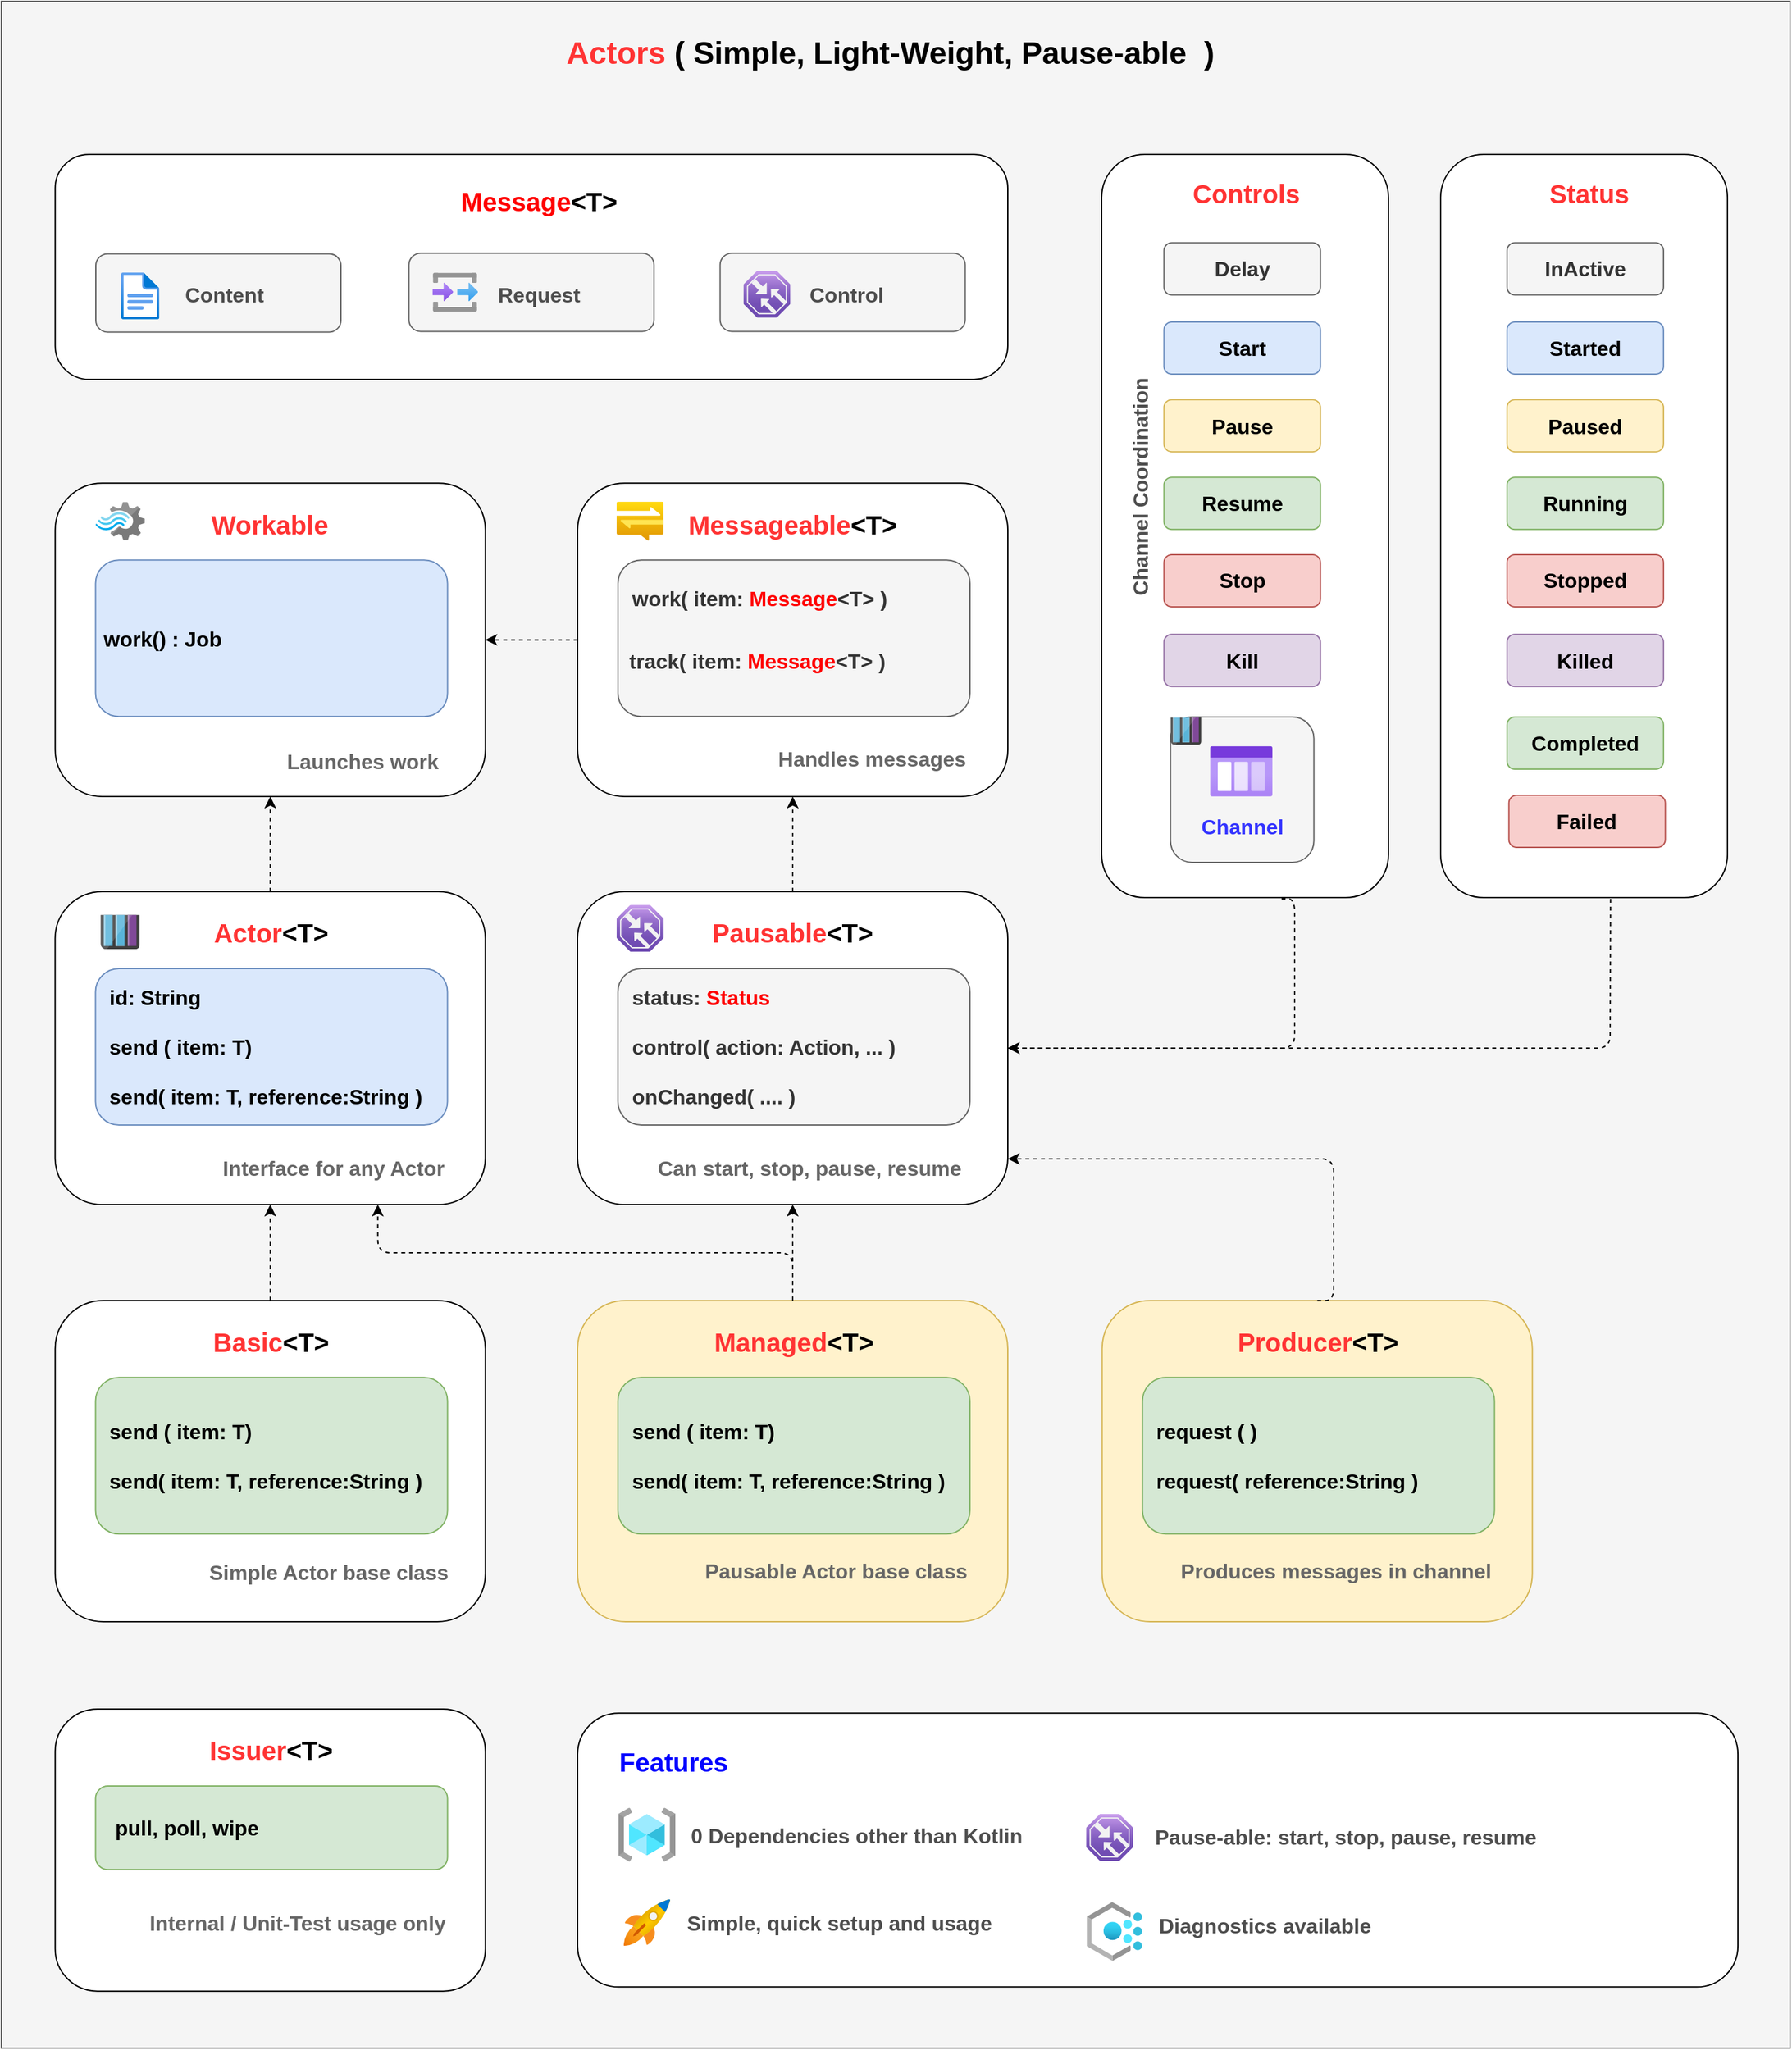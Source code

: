 <mxfile version="14.0.1" type="device"><diagram id="WI9T0HZ2pTsCkuznbFz-" name="Page-1"><mxGraphModel dx="2372" dy="1528" grid="1" gridSize="10" guides="1" tooltips="1" connect="1" arrows="1" fold="1" page="1" pageScale="1" pageWidth="583" pageHeight="413" math="0" shadow="0"><root><mxCell id="0"/><mxCell id="1" parent="0"/><mxCell id="dkpI0AUmnZosLw2rEWEU-10" value="" style="rounded=0;whiteSpace=wrap;html=1;fillColor=#f5f5f5;strokeColor=#666666;fontColor=#333333;" parent="1" vertex="1"><mxGeometry x="18" y="20" width="1372" height="1570" as="geometry"/></mxCell><mxCell id="uuMANsUaI2Tj1Zlfy81S-11" value="" style="rounded=1;whiteSpace=wrap;html=1;glass=0;strokeWidth=1;fontSize=14;align=left;" vertex="1" parent="1"><mxGeometry x="862" y="137.54" width="220" height="570" as="geometry"/></mxCell><mxCell id="HlOIRCmBT_TTQaV18blw-192" value="" style="rounded=1;whiteSpace=wrap;html=1;glass=0;strokeWidth=1;fontSize=14;align=left;" parent="1" vertex="1"><mxGeometry x="59.32" y="137.54" width="730.68" height="172.46" as="geometry"/></mxCell><mxCell id="HlOIRCmBT_TTQaV18blw-216" value="" style="rounded=1;whiteSpace=wrap;html=1;glass=0;strokeColor=#666666;strokeWidth=1;fillColor=#f5f5f5;fontSize=14;fontColor=#333333;align=right;" parent="1" vertex="1"><mxGeometry x="90.5" y="213.7" width="188" height="60" as="geometry"/></mxCell><mxCell id="LH2sXzoeOZG54SC4Cbi2-18" value="" style="rounded=1;whiteSpace=wrap;html=1;glass=0;align=left;" parent="1" vertex="1"><mxGeometry x="59.28" y="703" width="330" height="240" as="geometry"/></mxCell><mxCell id="LH2sXzoeOZG54SC4Cbi2-17" value="&lt;font size=&quot;1&quot;&gt;&lt;b style=&quot;font-size: 20px&quot;&gt;&lt;font color=&quot;#ff3333&quot;&gt;Actor&lt;/font&gt;&amp;lt;T&amp;gt;&lt;/b&gt;&lt;/font&gt;" style="text;html=1;strokeColor=none;fillColor=none;align=center;verticalAlign=middle;whiteSpace=wrap;rounded=0;" parent="1" vertex="1"><mxGeometry x="190.24" y="718.9" width="70" height="30" as="geometry"/></mxCell><mxCell id="dkpI0AUmnZosLw2rEWEU-12" value="&lt;font style=&quot;font-size: 24px&quot;&gt;&lt;b&gt;&lt;font color=&quot;#ff3333&quot; style=&quot;font-size: 24px&quot;&gt;Actors&lt;/font&gt;&lt;font color=&quot;#3333ff&quot; style=&quot;font-size: 24px&quot;&gt;&amp;nbsp;&lt;/font&gt;( Simple, Light-Weight, Pause-able&amp;nbsp; )&lt;/b&gt;&lt;/font&gt;" style="text;html=1;strokeColor=none;fillColor=none;align=center;verticalAlign=middle;whiteSpace=wrap;rounded=0;" parent="1" vertex="1"><mxGeometry x="50" y="50" width="1300" height="20" as="geometry"/></mxCell><mxCell id="HlOIRCmBT_TTQaV18blw-201" value="&lt;font style=&quot;font-size: 16px&quot;&gt;&lt;b&gt;Content&lt;/b&gt;&lt;/font&gt;" style="text;html=1;strokeColor=none;fillColor=none;align=left;verticalAlign=middle;whiteSpace=wrap;rounded=0;fontColor=#4D4D4D;" parent="1" vertex="1"><mxGeometry x="157.45" y="235.2" width="106.6" height="20" as="geometry"/></mxCell><mxCell id="HlOIRCmBT_TTQaV18blw-208" value="&lt;font&gt;&lt;b&gt;&lt;span style=&quot;font-size: 20px&quot;&gt;&lt;font color=&quot;#ff0000&quot;&gt;Message&lt;/font&gt;&lt;font color=&quot;#000000&quot;&gt;&amp;lt;T&amp;gt;&lt;/font&gt;&lt;/span&gt;&lt;br&gt;&lt;/b&gt;&lt;/font&gt;" style="text;html=1;strokeColor=none;fillColor=none;align=center;verticalAlign=middle;whiteSpace=wrap;rounded=0;fontColor=#0000FF;" parent="1" vertex="1"><mxGeometry x="99.5" y="157.54" width="660.5" height="30" as="geometry"/></mxCell><mxCell id="HlOIRCmBT_TTQaV18blw-219" value="" style="rounded=1;whiteSpace=wrap;html=1;glass=0;strokeColor=#666666;strokeWidth=1;fillColor=#f5f5f5;fontSize=14;fontColor=#333333;align=right;" parent="1" vertex="1"><mxGeometry x="330.66" y="213.2" width="188" height="60" as="geometry"/></mxCell><mxCell id="HlOIRCmBT_TTQaV18blw-221" value="&lt;font style=&quot;font-size: 16px&quot;&gt;&lt;b&gt;Request&lt;/b&gt;&lt;/font&gt;" style="text;html=1;strokeColor=none;fillColor=none;align=left;verticalAlign=middle;whiteSpace=wrap;rounded=0;fontColor=#4D4D4D;" parent="1" vertex="1"><mxGeometry x="397.36" y="234.7" width="110.81" height="20" as="geometry"/></mxCell><mxCell id="HlOIRCmBT_TTQaV18blw-226" value="" style="aspect=fixed;html=1;points=[];align=center;image;fontSize=12;image=img/lib/azure2/general/Input_Output.svg;rounded=0;glass=0;strokeColor=#D79B00;strokeWidth=1;fillColor=#66B2FF;gradientColor=none;" parent="1" vertex="1"><mxGeometry x="348.7" y="228.2" width="34.91" height="30" as="geometry"/></mxCell><mxCell id="HlOIRCmBT_TTQaV18blw-234" value="" style="rounded=1;whiteSpace=wrap;html=1;glass=0;strokeColor=#666666;strokeWidth=1;fillColor=#f5f5f5;fontSize=14;fontColor=#333333;align=right;" parent="1" vertex="1"><mxGeometry x="569.32" y="213.2" width="188" height="60" as="geometry"/></mxCell><mxCell id="HlOIRCmBT_TTQaV18blw-236" value="&lt;font style=&quot;font-size: 16px&quot;&gt;&lt;b&gt;Control&lt;/b&gt;&lt;/font&gt;" style="text;html=1;strokeColor=none;fillColor=none;align=left;verticalAlign=middle;whiteSpace=wrap;rounded=0;fontColor=#4D4D4D;" parent="1" vertex="1"><mxGeometry x="636.02" y="234.7" width="93.05" height="20" as="geometry"/></mxCell><mxCell id="HlOIRCmBT_TTQaV18blw-237" value="" style="aspect=fixed;html=1;points=[];align=center;image;fontSize=12;image=img/lib/azure2/networking/Traffic_Manager_Profiles.svg;rounded=0;glass=0;strokeColor=#D79B00;strokeWidth=1;fillColor=#66B2FF;gradientColor=none;" parent="1" vertex="1"><mxGeometry x="587.24" y="226.7" width="36" height="36" as="geometry"/></mxCell><mxCell id="HlOIRCmBT_TTQaV18blw-242" value="" style="rounded=1;whiteSpace=wrap;html=1;glass=0;align=left;fillColor=#f5f5f5;strokeColor=#666666;fontColor=#333333;" parent="1" vertex="1"><mxGeometry x="914.79" y="569.03" width="110" height="111.5" as="geometry"/></mxCell><mxCell id="HlOIRCmBT_TTQaV18blw-243" value="&lt;font style=&quot;font-size: 16px&quot; color=&quot;#3333ff&quot;&gt;&lt;b&gt;Channel&lt;/b&gt;&lt;/font&gt;" style="text;html=1;strokeColor=none;fillColor=none;align=center;verticalAlign=middle;whiteSpace=wrap;rounded=0;" parent="1" vertex="1"><mxGeometry x="929.79" y="642.89" width="80" height="20" as="geometry"/></mxCell><mxCell id="HlOIRCmBT_TTQaV18blw-244" value="" style="aspect=fixed;html=1;points=[];align=center;image;fontSize=12;image=img/lib/mscae/Queues_Storage.svg;glass=0;fillColor=#CCE5FF;" parent="1" vertex="1"><mxGeometry x="914.79" y="569.53" width="23.62" height="20.79" as="geometry"/></mxCell><mxCell id="HlOIRCmBT_TTQaV18blw-245" value="" style="aspect=fixed;html=1;points=[];align=center;image;fontSize=12;image=img/lib/azure2/general/Storage_Queue.svg;rounded=0;glass=0;strokeColor=#D79B00;strokeWidth=1;fillColor=#66B2FF;gradientColor=none;" parent="1" vertex="1"><mxGeometry x="945.17" y="591.19" width="47.8" height="38.84" as="geometry"/></mxCell><mxCell id="uuMANsUaI2Tj1Zlfy81S-4" value="&lt;font style=&quot;font-size: 16px&quot;&gt;&lt;b&gt;&amp;nbsp; id: String&lt;br&gt;&lt;/b&gt;&lt;b&gt;&lt;br&gt;&amp;nbsp; send ( item: T)&amp;nbsp;&lt;br&gt;&lt;br&gt;&amp;nbsp; send( item: T, reference:String )&amp;nbsp;&lt;/b&gt;&lt;/font&gt;" style="rounded=1;whiteSpace=wrap;html=1;align=left;fillColor=#dae8fc;strokeColor=#6c8ebf;" vertex="1" parent="1"><mxGeometry x="90.24" y="762" width="270" height="120" as="geometry"/></mxCell><mxCell id="uuMANsUaI2Tj1Zlfy81S-5" value="" style="rounded=1;whiteSpace=wrap;html=1;glass=0;align=left;" vertex="1" parent="1"><mxGeometry x="460.04" y="389.63" width="330" height="240.37" as="geometry"/></mxCell><mxCell id="uuMANsUaI2Tj1Zlfy81S-6" value="&lt;font size=&quot;1&quot;&gt;&lt;b style=&quot;font-size: 20px&quot;&gt;&lt;font color=&quot;#ff3333&quot;&gt;Messageable&lt;/font&gt;&amp;lt;T&amp;gt;&lt;/b&gt;&lt;/font&gt;" style="text;html=1;strokeColor=none;fillColor=none;align=center;verticalAlign=middle;whiteSpace=wrap;rounded=0;" vertex="1" parent="1"><mxGeometry x="490.04" y="405.53" width="270" height="30" as="geometry"/></mxCell><mxCell id="uuMANsUaI2Tj1Zlfy81S-7" value="&lt;span style=&quot;font-size: 16px&quot;&gt;&lt;b&gt;&amp;nbsp; work( item: &lt;font color=&quot;#ff0000&quot;&gt;Message&lt;/font&gt;&amp;lt;T&amp;gt; )&amp;nbsp;&lt;br&gt;&lt;/b&gt;&lt;/span&gt;&lt;br&gt;&lt;br&gt;&amp;nbsp;&amp;nbsp;&lt;b style=&quot;font-size: 16px&quot;&gt;track( item: &lt;font color=&quot;#ff0000&quot;&gt;Message&lt;/font&gt;&amp;lt;T&amp;gt; )&amp;nbsp;&lt;/b&gt;&lt;br&gt;&amp;nbsp; &amp;nbsp;" style="rounded=1;whiteSpace=wrap;html=1;align=left;fillColor=#f5f5f5;strokeColor=#666666;fontColor=#333333;" vertex="1" parent="1"><mxGeometry x="491.0" y="448.63" width="270" height="120" as="geometry"/></mxCell><mxCell id="uuMANsUaI2Tj1Zlfy81S-8" value="" style="rounded=1;whiteSpace=wrap;html=1;glass=0;align=left;" vertex="1" parent="1"><mxGeometry x="460" y="703" width="330" height="240" as="geometry"/></mxCell><mxCell id="uuMANsUaI2Tj1Zlfy81S-9" value="&lt;font size=&quot;1&quot;&gt;&lt;b style=&quot;font-size: 20px&quot;&gt;&lt;font color=&quot;#ff3333&quot;&gt;Pausable&lt;/font&gt;&amp;lt;T&amp;gt;&lt;/b&gt;&lt;/font&gt;" style="text;html=1;strokeColor=none;fillColor=none;align=center;verticalAlign=middle;whiteSpace=wrap;rounded=0;" vertex="1" parent="1"><mxGeometry x="490.0" y="718.9" width="270" height="30" as="geometry"/></mxCell><mxCell id="uuMANsUaI2Tj1Zlfy81S-10" value="&lt;font style=&quot;font-size: 16px&quot;&gt;&lt;b&gt;&amp;nbsp; status: &lt;font color=&quot;#ff0000&quot;&gt;Status&lt;/font&gt;&lt;br&gt;&lt;br&gt;&amp;nbsp; control( action: Action, ... )&amp;nbsp;&lt;br&gt;&lt;br&gt;&amp;nbsp; onChanged( .... )&amp;nbsp;&lt;br&gt;&lt;/b&gt;&lt;/font&gt;" style="rounded=1;whiteSpace=wrap;html=1;align=left;fillColor=#f5f5f5;strokeColor=#666666;fontColor=#333333;" vertex="1" parent="1"><mxGeometry x="490.96" y="762.0" width="270" height="120" as="geometry"/></mxCell><mxCell id="uuMANsUaI2Tj1Zlfy81S-12" value="&lt;b&gt;&lt;font style=&quot;font-size: 16px&quot;&gt;Pause&lt;/font&gt;&lt;/b&gt;" style="rounded=1;whiteSpace=wrap;html=1;fillColor=#fff2cc;strokeColor=#d6b656;" vertex="1" parent="1"><mxGeometry x="909.79" y="325.59" width="120" height="40" as="geometry"/></mxCell><mxCell id="uuMANsUaI2Tj1Zlfy81S-13" value="&lt;b&gt;&lt;font style=&quot;font-size: 16px&quot;&gt;Start&lt;/font&gt;&lt;/b&gt;" style="rounded=1;whiteSpace=wrap;html=1;fillColor=#dae8fc;strokeColor=#6c8ebf;" vertex="1" parent="1"><mxGeometry x="909.79" y="265.98" width="120" height="40" as="geometry"/></mxCell><mxCell id="uuMANsUaI2Tj1Zlfy81S-14" value="&lt;span style=&quot;font-size: 16px&quot;&gt;&lt;b&gt;Delay&lt;/b&gt;&lt;/span&gt;" style="rounded=1;whiteSpace=wrap;html=1;fillColor=#f5f5f5;strokeColor=#666666;fontColor=#333333;" vertex="1" parent="1"><mxGeometry x="909.79" y="205.23" width="120" height="40" as="geometry"/></mxCell><mxCell id="uuMANsUaI2Tj1Zlfy81S-15" value="&lt;span style=&quot;font-size: 16px&quot;&gt;&lt;b&gt;Resume&lt;/b&gt;&lt;/span&gt;" style="rounded=1;whiteSpace=wrap;html=1;fillColor=#d5e8d4;strokeColor=#82b366;" vertex="1" parent="1"><mxGeometry x="909.79" y="385.11" width="120" height="40" as="geometry"/></mxCell><mxCell id="uuMANsUaI2Tj1Zlfy81S-16" value="&lt;span style=&quot;font-size: 16px&quot;&gt;&lt;b&gt;Stop&lt;/b&gt;&lt;/span&gt;" style="rounded=1;whiteSpace=wrap;html=1;fillColor=#f8cecc;strokeColor=#b85450;" vertex="1" parent="1"><mxGeometry x="909.79" y="444.48" width="120" height="40" as="geometry"/></mxCell><mxCell id="uuMANsUaI2Tj1Zlfy81S-17" value="&lt;span style=&quot;font-size: 16px&quot;&gt;&lt;b&gt;Kill&lt;/b&gt;&lt;/span&gt;" style="rounded=1;whiteSpace=wrap;html=1;fillColor=#e1d5e7;strokeColor=#9673a6;" vertex="1" parent="1"><mxGeometry x="909.79" y="505.61" width="120" height="40" as="geometry"/></mxCell><mxCell id="uuMANsUaI2Tj1Zlfy81S-18" value="&lt;font color=&quot;#ff3333&quot;&gt;&lt;b&gt;&lt;font style=&quot;font-size: 20px&quot;&gt;Controls&lt;/font&gt;&lt;br&gt;&lt;/b&gt;&lt;/font&gt;" style="text;html=1;strokeColor=none;fillColor=none;align=center;verticalAlign=middle;whiteSpace=wrap;rounded=0;" vertex="1" parent="1"><mxGeometry x="907.61" y="151.7" width="130" height="30" as="geometry"/></mxCell><mxCell id="uuMANsUaI2Tj1Zlfy81S-19" value="" style="rounded=1;whiteSpace=wrap;html=1;glass=0;strokeWidth=1;fontSize=14;align=left;" vertex="1" parent="1"><mxGeometry x="1122" y="137.54" width="220" height="570" as="geometry"/></mxCell><mxCell id="uuMANsUaI2Tj1Zlfy81S-20" value="&lt;b&gt;&lt;font style=&quot;font-size: 16px&quot;&gt;Paused&lt;/font&gt;&lt;/b&gt;" style="rounded=1;whiteSpace=wrap;html=1;fillColor=#fff2cc;strokeColor=#d6b656;" vertex="1" parent="1"><mxGeometry x="1172.93" y="325.59" width="120" height="40" as="geometry"/></mxCell><mxCell id="uuMANsUaI2Tj1Zlfy81S-21" value="&lt;b&gt;&lt;font style=&quot;font-size: 16px&quot;&gt;Started&lt;/font&gt;&lt;/b&gt;" style="rounded=1;whiteSpace=wrap;html=1;fillColor=#dae8fc;strokeColor=#6c8ebf;" vertex="1" parent="1"><mxGeometry x="1172.93" y="265.98" width="120" height="40" as="geometry"/></mxCell><mxCell id="uuMANsUaI2Tj1Zlfy81S-22" value="&lt;span style=&quot;font-size: 16px&quot;&gt;&lt;b&gt;InActive&lt;/b&gt;&lt;/span&gt;" style="rounded=1;whiteSpace=wrap;html=1;fillColor=#f5f5f5;strokeColor=#666666;fontColor=#333333;" vertex="1" parent="1"><mxGeometry x="1172.93" y="205.23" width="120" height="40" as="geometry"/></mxCell><mxCell id="uuMANsUaI2Tj1Zlfy81S-23" value="&lt;span style=&quot;font-size: 16px&quot;&gt;&lt;b&gt;Running&lt;/b&gt;&lt;/span&gt;" style="rounded=1;whiteSpace=wrap;html=1;fillColor=#d5e8d4;strokeColor=#82b366;" vertex="1" parent="1"><mxGeometry x="1172.93" y="385.11" width="120" height="40" as="geometry"/></mxCell><mxCell id="uuMANsUaI2Tj1Zlfy81S-24" value="&lt;span style=&quot;font-size: 16px&quot;&gt;&lt;b&gt;Stopped&lt;/b&gt;&lt;/span&gt;" style="rounded=1;whiteSpace=wrap;html=1;fillColor=#f8cecc;strokeColor=#b85450;" vertex="1" parent="1"><mxGeometry x="1172.93" y="444.48" width="120" height="40" as="geometry"/></mxCell><mxCell id="uuMANsUaI2Tj1Zlfy81S-25" value="&lt;span style=&quot;font-size: 16px&quot;&gt;&lt;b&gt;Killed&lt;/b&gt;&lt;/span&gt;" style="rounded=1;whiteSpace=wrap;html=1;fillColor=#e1d5e7;strokeColor=#9673a6;" vertex="1" parent="1"><mxGeometry x="1172.93" y="505.61" width="120" height="40" as="geometry"/></mxCell><mxCell id="uuMANsUaI2Tj1Zlfy81S-26" value="&lt;font color=&quot;#ff3333&quot;&gt;&lt;b&gt;&lt;font style=&quot;font-size: 20px&quot;&gt;Status&lt;/font&gt;&lt;br&gt;&lt;/b&gt;&lt;/font&gt;" style="text;html=1;strokeColor=none;fillColor=none;align=center;verticalAlign=middle;whiteSpace=wrap;rounded=0;" vertex="1" parent="1"><mxGeometry x="1170.75" y="151.7" width="130" height="30" as="geometry"/></mxCell><mxCell id="uuMANsUaI2Tj1Zlfy81S-27" value="&lt;span style=&quot;font-size: 16px&quot;&gt;&lt;b&gt;Completed&lt;/b&gt;&lt;/span&gt;" style="rounded=1;whiteSpace=wrap;html=1;fillColor=#d5e8d4;strokeColor=#82b366;" vertex="1" parent="1"><mxGeometry x="1172.93" y="569.03" width="120" height="40" as="geometry"/></mxCell><mxCell id="uuMANsUaI2Tj1Zlfy81S-28" value="&lt;span style=&quot;font-size: 16px&quot;&gt;&lt;b&gt;Failed&lt;/b&gt;&lt;/span&gt;" style="rounded=1;whiteSpace=wrap;html=1;fillColor=#f8cecc;strokeColor=#b85450;" vertex="1" parent="1"><mxGeometry x="1174.34" y="629.03" width="120" height="40" as="geometry"/></mxCell><mxCell id="uuMANsUaI2Tj1Zlfy81S-29" value="" style="rounded=1;whiteSpace=wrap;html=1;glass=0;align=left;" vertex="1" parent="1"><mxGeometry x="59.32" y="1016.66" width="330" height="246.34" as="geometry"/></mxCell><mxCell id="uuMANsUaI2Tj1Zlfy81S-30" value="&lt;font size=&quot;1&quot;&gt;&lt;b style=&quot;font-size: 20px&quot;&gt;&lt;font color=&quot;#ff3333&quot;&gt;Basic&lt;/font&gt;&amp;lt;T&amp;gt;&lt;/b&gt;&lt;/font&gt;" style="text;html=1;strokeColor=none;fillColor=none;align=center;verticalAlign=middle;whiteSpace=wrap;rounded=0;" vertex="1" parent="1"><mxGeometry x="190.28" y="1032.56" width="70" height="30" as="geometry"/></mxCell><mxCell id="uuMANsUaI2Tj1Zlfy81S-31" value="&lt;font style=&quot;font-size: 16px&quot;&gt;&lt;b&gt;&amp;nbsp; send ( item: T)&amp;nbsp;&lt;br&gt;&lt;br&gt;&amp;nbsp; send( item: T, reference:String )&amp;nbsp;&lt;/b&gt;&lt;/font&gt;" style="rounded=1;whiteSpace=wrap;html=1;align=left;fillColor=#d5e8d4;strokeColor=#82b366;" vertex="1" parent="1"><mxGeometry x="90.28" y="1075.66" width="270" height="120" as="geometry"/></mxCell><mxCell id="uuMANsUaI2Tj1Zlfy81S-32" value="" style="rounded=1;whiteSpace=wrap;html=1;glass=0;align=left;fillColor=#fff2cc;strokeColor=#d6b656;" vertex="1" parent="1"><mxGeometry x="460" y="1016.66" width="330" height="246.34" as="geometry"/></mxCell><mxCell id="uuMANsUaI2Tj1Zlfy81S-33" value="&lt;font size=&quot;1&quot;&gt;&lt;b style=&quot;font-size: 20px&quot;&gt;&lt;font color=&quot;#ff3333&quot;&gt;Managed&lt;/font&gt;&amp;lt;T&amp;gt;&lt;/b&gt;&lt;/font&gt;" style="text;html=1;strokeColor=none;fillColor=none;align=center;verticalAlign=middle;whiteSpace=wrap;rounded=0;" vertex="1" parent="1"><mxGeometry x="590.96" y="1032.56" width="70" height="30" as="geometry"/></mxCell><mxCell id="uuMANsUaI2Tj1Zlfy81S-34" value="&lt;font style=&quot;font-size: 16px&quot;&gt;&lt;b&gt;&amp;nbsp; send ( item: T)&amp;nbsp;&lt;br&gt;&lt;br&gt;&amp;nbsp; send( item: T, reference:String )&amp;nbsp;&lt;/b&gt;&lt;/font&gt;" style="rounded=1;whiteSpace=wrap;html=1;align=left;fillColor=#d5e8d4;strokeColor=#82b366;" vertex="1" parent="1"><mxGeometry x="490.96" y="1075.66" width="270" height="120" as="geometry"/></mxCell><mxCell id="uuMANsUaI2Tj1Zlfy81S-35" value="" style="rounded=1;whiteSpace=wrap;html=1;glass=0;align=left;fillColor=#fff2cc;strokeColor=#d6b656;" vertex="1" parent="1"><mxGeometry x="862.34" y="1016.66" width="330" height="246.34" as="geometry"/></mxCell><mxCell id="uuMANsUaI2Tj1Zlfy81S-36" value="&lt;font size=&quot;1&quot;&gt;&lt;b style=&quot;font-size: 20px&quot;&gt;&lt;font color=&quot;#ff3333&quot;&gt;Producer&lt;/font&gt;&amp;lt;T&amp;gt;&lt;/b&gt;&lt;/font&gt;" style="text;html=1;strokeColor=none;fillColor=none;align=center;verticalAlign=middle;whiteSpace=wrap;rounded=0;" vertex="1" parent="1"><mxGeometry x="993.3" y="1032.56" width="70" height="30" as="geometry"/></mxCell><mxCell id="uuMANsUaI2Tj1Zlfy81S-37" value="&lt;font style=&quot;font-size: 16px&quot;&gt;&lt;b&gt;&amp;nbsp; request ( )&lt;br&gt;&lt;br&gt;&amp;nbsp; request( reference:String )&amp;nbsp;&lt;/b&gt;&lt;/font&gt;" style="rounded=1;whiteSpace=wrap;html=1;align=left;fillColor=#d5e8d4;strokeColor=#82b366;" vertex="1" parent="1"><mxGeometry x="893.3" y="1075.66" width="270" height="120" as="geometry"/></mxCell><mxCell id="uuMANsUaI2Tj1Zlfy81S-38" value="" style="endArrow=classic;html=1;exitX=0.5;exitY=0;exitDx=0;exitDy=0;entryX=0.5;entryY=1;entryDx=0;entryDy=0;dashed=1;" edge="1" parent="1" source="uuMANsUaI2Tj1Zlfy81S-8" target="uuMANsUaI2Tj1Zlfy81S-5"><mxGeometry width="50" height="50" relative="1" as="geometry"><mxPoint x="-260" y="807.85" as="sourcePoint"/><mxPoint x="-210" y="757.85" as="targetPoint"/></mxGeometry></mxCell><mxCell id="uuMANsUaI2Tj1Zlfy81S-39" value="" style="edgeStyle=elbowEdgeStyle;elbow=vertical;endArrow=classic;html=1;dashed=1;exitX=0.5;exitY=0;exitDx=0;exitDy=0;entryX=0.5;entryY=1;entryDx=0;entryDy=0;" edge="1" parent="1" source="uuMANsUaI2Tj1Zlfy81S-32" target="uuMANsUaI2Tj1Zlfy81S-8"><mxGeometry width="50" height="50" relative="1" as="geometry"><mxPoint x="-368.32" y="1243" as="sourcePoint"/><mxPoint x="-318.32" y="1193" as="targetPoint"/></mxGeometry></mxCell><mxCell id="uuMANsUaI2Tj1Zlfy81S-41" value="" style="edgeStyle=elbowEdgeStyle;elbow=vertical;endArrow=classic;html=1;dashed=1;exitX=0.5;exitY=0;exitDx=0;exitDy=0;entryX=0.5;entryY=1;entryDx=0;entryDy=0;" edge="1" parent="1" source="uuMANsUaI2Tj1Zlfy81S-29" target="LH2sXzoeOZG54SC4Cbi2-18"><mxGeometry width="50" height="50" relative="1" as="geometry"><mxPoint x="-160" y="943" as="sourcePoint"/><mxPoint x="-110" y="893" as="targetPoint"/></mxGeometry></mxCell><mxCell id="uuMANsUaI2Tj1Zlfy81S-42" value="" style="rounded=1;whiteSpace=wrap;html=1;glass=0;align=left;" vertex="1" parent="1"><mxGeometry x="59.32" y="389.63" width="330" height="240.37" as="geometry"/></mxCell><mxCell id="uuMANsUaI2Tj1Zlfy81S-43" value="&lt;font size=&quot;1&quot;&gt;&lt;b style=&quot;font-size: 20px&quot;&gt;&lt;font color=&quot;#ff3333&quot;&gt;Workable&lt;/font&gt;&lt;/b&gt;&lt;/font&gt;" style="text;html=1;strokeColor=none;fillColor=none;align=center;verticalAlign=middle;whiteSpace=wrap;rounded=0;" vertex="1" parent="1"><mxGeometry x="89.32" y="405.53" width="270" height="30" as="geometry"/></mxCell><mxCell id="uuMANsUaI2Tj1Zlfy81S-44" value="&lt;span style=&quot;font-size: 16px&quot;&gt;&lt;b&gt;&amp;nbsp;work() : Job&lt;/b&gt;&lt;/span&gt;" style="rounded=1;whiteSpace=wrap;html=1;align=left;fillColor=#dae8fc;strokeColor=#6c8ebf;" vertex="1" parent="1"><mxGeometry x="90.28" y="448.63" width="270" height="120" as="geometry"/></mxCell><mxCell id="uuMANsUaI2Tj1Zlfy81S-47" value="" style="edgeStyle=elbowEdgeStyle;elbow=horizontal;endArrow=classic;html=1;dashed=1;exitX=0;exitY=0.5;exitDx=0;exitDy=0;" edge="1" parent="1" source="uuMANsUaI2Tj1Zlfy81S-5" target="uuMANsUaI2Tj1Zlfy81S-42"><mxGeometry width="50" height="50" relative="1" as="geometry"><mxPoint x="-220.92" y="952.84" as="sourcePoint"/><mxPoint x="-170.92" y="902.84" as="targetPoint"/></mxGeometry></mxCell><mxCell id="uuMANsUaI2Tj1Zlfy81S-48" value="" style="edgeStyle=elbowEdgeStyle;elbow=vertical;endArrow=classic;html=1;dashed=1;exitX=0.5;exitY=0;exitDx=0;exitDy=0;entryX=0.5;entryY=1;entryDx=0;entryDy=0;" edge="1" parent="1" source="LH2sXzoeOZG54SC4Cbi2-18" target="uuMANsUaI2Tj1Zlfy81S-42"><mxGeometry width="50" height="50" relative="1" as="geometry"><mxPoint x="-170" y="1040" as="sourcePoint"/><mxPoint x="-120" y="990" as="targetPoint"/></mxGeometry></mxCell><mxCell id="uuMANsUaI2Tj1Zlfy81S-49" value="" style="aspect=fixed;html=1;points=[];align=center;image;fontSize=12;image=img/lib/azure2/networking/Traffic_Manager_Profiles.svg;rounded=0;glass=0;strokeColor=#D79B00;strokeWidth=1;fillColor=#66B2FF;gradientColor=none;" vertex="1" parent="1"><mxGeometry x="490.0" y="713.07" width="36" height="36" as="geometry"/></mxCell><mxCell id="uuMANsUaI2Tj1Zlfy81S-51" value="" style="aspect=fixed;html=1;points=[];align=center;image;fontSize=12;image=img/lib/mscae/Stream_Analytics.svg;glass=0;fillColor=#CCE5FF;" vertex="1" parent="1"><mxGeometry x="90.28" y="404.08" width="37.72" height="29.42" as="geometry"/></mxCell><mxCell id="uuMANsUaI2Tj1Zlfy81S-53" value="" style="aspect=fixed;html=1;points=[];align=center;image;fontSize=12;image=img/lib/mscae/Queues_Storage.svg;glass=0;fillColor=#CCE5FF;" vertex="1" parent="1"><mxGeometry x="94.15" y="720.7" width="29.98" height="26.39" as="geometry"/></mxCell><mxCell id="uuMANsUaI2Tj1Zlfy81S-54" value="" style="aspect=fixed;html=1;points=[];align=center;image;fontSize=12;image=img/lib/azure2/iot/Notification_Hubs.svg;" vertex="1" parent="1"><mxGeometry x="490" y="403.79" width="35.89" height="30" as="geometry"/></mxCell><mxCell id="uuMANsUaI2Tj1Zlfy81S-56" value="" style="edgeStyle=elbowEdgeStyle;elbow=horizontal;endArrow=classic;html=1;dashed=1;exitX=0.5;exitY=1;exitDx=0;exitDy=0;entryX=1;entryY=0.5;entryDx=0;entryDy=0;" edge="1" parent="1" target="uuMANsUaI2Tj1Zlfy81S-8"><mxGeometry width="50" height="50" relative="1" as="geometry"><mxPoint x="1252.34" y="708.53" as="sourcePoint"/><mxPoint x="1240" y="823" as="targetPoint"/><Array as="points"><mxPoint x="1252" y="743"/><mxPoint x="1252" y="773"/></Array></mxGeometry></mxCell><mxCell id="uuMANsUaI2Tj1Zlfy81S-57" value="" style="edgeStyle=elbowEdgeStyle;elbow=horizontal;endArrow=classic;html=1;dashed=1;exitX=0.5;exitY=1;exitDx=0;exitDy=0;entryX=1;entryY=0.5;entryDx=0;entryDy=0;" edge="1" parent="1" target="uuMANsUaI2Tj1Zlfy81S-8"><mxGeometry width="50" height="50" relative="1" as="geometry"><mxPoint x="1000" y="708.53" as="sourcePoint"/><mxPoint x="862.34" y="858.0" as="targetPoint"/><Array as="points"><mxPoint x="1010" y="743"/><mxPoint x="1324.34" y="868.15"/></Array></mxGeometry></mxCell><mxCell id="uuMANsUaI2Tj1Zlfy81S-58" value="" style="edgeStyle=elbowEdgeStyle;elbow=horizontal;endArrow=classic;html=1;dashed=1;exitX=0.5;exitY=0;exitDx=0;exitDy=0;entryX=1;entryY=0.854;entryDx=0;entryDy=0;entryPerimeter=0;" edge="1" parent="1" source="uuMANsUaI2Tj1Zlfy81S-35" target="uuMANsUaI2Tj1Zlfy81S-8"><mxGeometry width="50" height="50" relative="1" as="geometry"><mxPoint x="1470" y="1010" as="sourcePoint"/><mxPoint x="1520" y="960" as="targetPoint"/><Array as="points"><mxPoint x="1040" y="960"/></Array></mxGeometry></mxCell><mxCell id="uuMANsUaI2Tj1Zlfy81S-59" value="" style="edgeStyle=elbowEdgeStyle;elbow=vertical;endArrow=classic;html=1;dashed=1;exitX=0.5;exitY=0;exitDx=0;exitDy=0;entryX=0.75;entryY=1;entryDx=0;entryDy=0;" edge="1" parent="1" source="uuMANsUaI2Tj1Zlfy81S-32" target="LH2sXzoeOZG54SC4Cbi2-18"><mxGeometry width="50" height="50" relative="1" as="geometry"><mxPoint x="-70" y="1050" as="sourcePoint"/><mxPoint x="-20" y="1000" as="targetPoint"/><Array as="points"><mxPoint x="470" y="980"/></Array></mxGeometry></mxCell><mxCell id="uuMANsUaI2Tj1Zlfy81S-60" value="&lt;font style=&quot;font-size: 16px&quot;&gt;&lt;b&gt;Channel Coordination&lt;br&gt;&lt;/b&gt;&lt;/font&gt;" style="text;html=1;strokeColor=none;fillColor=none;align=center;verticalAlign=middle;whiteSpace=wrap;rounded=0;rotation=-90;fontColor=#4D4D4D;" vertex="1" parent="1"><mxGeometry x="750" y="377.54" width="282.5" height="30" as="geometry"/></mxCell><mxCell id="uuMANsUaI2Tj1Zlfy81S-61" value="&lt;span style=&quot;font-size: 16px&quot;&gt;&lt;b&gt;Interface for any Actor&lt;/b&gt;&lt;/span&gt;" style="text;html=1;strokeColor=none;fillColor=none;align=right;verticalAlign=middle;whiteSpace=wrap;rounded=0;fontColor=#666666;" vertex="1" parent="1"><mxGeometry x="90.24" y="900" width="269.76" height="30" as="geometry"/></mxCell><mxCell id="uuMANsUaI2Tj1Zlfy81S-62" value="&lt;span style=&quot;font-size: 16px&quot;&gt;&lt;b&gt;Can start, stop, pause, resume&amp;nbsp;&lt;/b&gt;&lt;/span&gt;" style="text;html=1;strokeColor=none;fillColor=none;align=right;verticalAlign=middle;whiteSpace=wrap;rounded=0;fontColor=#666666;" vertex="1" parent="1"><mxGeometry x="491.24" y="900" width="269.76" height="30" as="geometry"/></mxCell><mxCell id="uuMANsUaI2Tj1Zlfy81S-63" value="&lt;span style=&quot;font-size: 16px&quot;&gt;&lt;b&gt;Simple Actor base class&lt;/b&gt;&lt;/span&gt;" style="text;html=1;strokeColor=none;fillColor=none;align=right;verticalAlign=middle;whiteSpace=wrap;rounded=0;fontColor=#666666;" vertex="1" parent="1"><mxGeometry x="93.15" y="1210" width="269.76" height="30" as="geometry"/></mxCell><mxCell id="uuMANsUaI2Tj1Zlfy81S-64" value="&lt;span style=&quot;font-size: 16px&quot;&gt;&lt;b&gt;Pausable Actor base class&lt;/b&gt;&lt;/span&gt;" style="text;html=1;strokeColor=none;fillColor=none;align=right;verticalAlign=middle;whiteSpace=wrap;rounded=0;fontColor=#666666;" vertex="1" parent="1"><mxGeometry x="491.24" y="1209" width="269.76" height="30" as="geometry"/></mxCell><mxCell id="uuMANsUaI2Tj1Zlfy81S-65" value="&lt;span style=&quot;font-size: 16px&quot;&gt;&lt;b&gt;Launches work&amp;nbsp;&lt;/b&gt;&lt;/span&gt;" style="text;html=1;strokeColor=none;fillColor=none;align=right;verticalAlign=middle;whiteSpace=wrap;rounded=0;fontColor=#666666;" vertex="1" parent="1"><mxGeometry x="90.24" y="588.31" width="269.76" height="30" as="geometry"/></mxCell><mxCell id="uuMANsUaI2Tj1Zlfy81S-66" value="&lt;span style=&quot;font-size: 16px&quot;&gt;&lt;b&gt;Handles messages&lt;/b&gt;&lt;/span&gt;" style="text;html=1;strokeColor=none;fillColor=none;align=right;verticalAlign=middle;whiteSpace=wrap;rounded=0;fontColor=#666666;" vertex="1" parent="1"><mxGeometry x="490.24" y="586.02" width="269.76" height="30" as="geometry"/></mxCell><mxCell id="uuMANsUaI2Tj1Zlfy81S-67" value="&lt;span style=&quot;font-size: 16px&quot;&gt;&lt;b&gt;Produces messages in channel&lt;/b&gt;&lt;/span&gt;" style="text;html=1;strokeColor=none;fillColor=none;align=right;verticalAlign=middle;whiteSpace=wrap;rounded=0;fontColor=#666666;" vertex="1" parent="1"><mxGeometry x="893.3" y="1209" width="269.76" height="30" as="geometry"/></mxCell><mxCell id="uuMANsUaI2Tj1Zlfy81S-68" value="" style="aspect=fixed;html=1;points=[];align=center;image;fontSize=12;image=img/lib/azure2/general/File.svg;" vertex="1" parent="1"><mxGeometry x="110" y="227.97" width="29.22" height="36" as="geometry"/></mxCell><mxCell id="uuMANsUaI2Tj1Zlfy81S-69" value="" style="rounded=1;whiteSpace=wrap;html=1;glass=0;strokeWidth=1;fontSize=14;align=left;" vertex="1" parent="1"><mxGeometry x="460.04" y="1333.17" width="890" height="210" as="geometry"/></mxCell><mxCell id="uuMANsUaI2Tj1Zlfy81S-70" value="&lt;div&gt;&lt;b&gt;&lt;span style=&quot;font-size: 20px&quot;&gt;Features&lt;/span&gt;&lt;/b&gt;&lt;/div&gt;" style="text;html=1;strokeColor=none;fillColor=none;align=left;verticalAlign=middle;whiteSpace=wrap;rounded=0;fontColor=#0000FF;" vertex="1" parent="1"><mxGeometry x="490.04" y="1355.27" width="820" height="30" as="geometry"/></mxCell><mxCell id="uuMANsUaI2Tj1Zlfy81S-71" value="&lt;font style=&quot;font-size: 16px&quot;&gt;&lt;b&gt;0 Dependencies other than Kotlin&lt;/b&gt;&lt;/font&gt;" style="text;html=1;strokeColor=none;fillColor=none;align=left;verticalAlign=middle;whiteSpace=wrap;rounded=0;fontColor=#4D4D4D;" vertex="1" parent="1"><mxGeometry x="544.5" y="1416.84" width="286.61" height="20" as="geometry"/></mxCell><mxCell id="uuMANsUaI2Tj1Zlfy81S-72" value="&lt;span style=&quot;font-size: 16px&quot;&gt;&lt;b&gt;Pause-able: start, stop, pause, resume&lt;/b&gt;&lt;/span&gt;" style="text;html=1;strokeColor=none;fillColor=none;align=left;verticalAlign=middle;whiteSpace=wrap;rounded=0;fontColor=#4D4D4D;" vertex="1" parent="1"><mxGeometry x="901.11" y="1418.46" width="420" height="20" as="geometry"/></mxCell><mxCell id="uuMANsUaI2Tj1Zlfy81S-75" value="&lt;span style=&quot;font-size: 16px&quot;&gt;&lt;b&gt;Simple, quick setup and usage&lt;/b&gt;&lt;/span&gt;" style="text;html=1;strokeColor=none;fillColor=none;align=left;verticalAlign=middle;whiteSpace=wrap;rounded=0;fontColor=#4D4D4D;" vertex="1" parent="1"><mxGeometry x="541.95" y="1483.76" width="269.16" height="20" as="geometry"/></mxCell><mxCell id="uuMANsUaI2Tj1Zlfy81S-76" value="" style="aspect=fixed;html=1;points=[];align=center;image;fontSize=12;image=img/lib/azure2/general/Quickstart_Center.svg;fillColor=#1A1A1A;" vertex="1" parent="1"><mxGeometry x="495.32" y="1475.92" width="35.67" height="35.67" as="geometry"/></mxCell><mxCell id="uuMANsUaI2Tj1Zlfy81S-78" value="&lt;span style=&quot;font-size: 16px&quot;&gt;&lt;b&gt;Diagnostics available&lt;/b&gt;&lt;/span&gt;" style="text;html=1;strokeColor=none;fillColor=none;align=left;verticalAlign=middle;whiteSpace=wrap;rounded=0;fontColor=#4D4D4D;" vertex="1" parent="1"><mxGeometry x="904.41" y="1486.34" width="216.53" height="20" as="geometry"/></mxCell><mxCell id="uuMANsUaI2Tj1Zlfy81S-79" value="" style="rounded=1;whiteSpace=wrap;html=1;glass=0;align=left;" vertex="1" parent="1"><mxGeometry x="59.32" y="1330.0" width="330" height="216.34" as="geometry"/></mxCell><mxCell id="uuMANsUaI2Tj1Zlfy81S-80" value="&lt;font size=&quot;1&quot;&gt;&lt;b style=&quot;font-size: 20px&quot;&gt;&lt;font color=&quot;#ff3333&quot;&gt;Issuer&lt;/font&gt;&amp;lt;T&amp;gt;&lt;/b&gt;&lt;/font&gt;" style="text;html=1;strokeColor=none;fillColor=none;align=center;verticalAlign=middle;whiteSpace=wrap;rounded=0;" vertex="1" parent="1"><mxGeometry x="190.28" y="1345.9" width="70" height="30" as="geometry"/></mxCell><mxCell id="uuMANsUaI2Tj1Zlfy81S-81" value="&lt;font style=&quot;font-size: 16px&quot;&gt;&lt;b&gt;&amp;nbsp;&lt;br&gt;&lt;br&gt;&amp;nbsp; &amp;nbsp;pull, poll, wipe&amp;nbsp;&lt;br&gt;&lt;br&gt;&amp;nbsp;&amp;nbsp;&lt;br&gt;&lt;/b&gt;&lt;/font&gt;" style="rounded=1;whiteSpace=wrap;html=1;align=left;fillColor=#d5e8d4;strokeColor=#82b366;" vertex="1" parent="1"><mxGeometry x="90.28" y="1389" width="270" height="64.17" as="geometry"/></mxCell><mxCell id="uuMANsUaI2Tj1Zlfy81S-82" value="&lt;span style=&quot;font-size: 16px&quot;&gt;&lt;b&gt;Internal / Unit-Test usage only&lt;/b&gt;&lt;/span&gt;" style="text;html=1;strokeColor=none;fillColor=none;align=right;verticalAlign=middle;whiteSpace=wrap;rounded=0;fontColor=#666666;" vertex="1" parent="1"><mxGeometry x="90.56" y="1465.59" width="269.76" height="57.58" as="geometry"/></mxCell><mxCell id="uuMANsUaI2Tj1Zlfy81S-83" value="" style="aspect=fixed;html=1;points=[];align=center;image;fontSize=12;image=img/lib/azure2/networking/Traffic_Manager_Profiles.svg;rounded=0;glass=0;strokeColor=#D79B00;strokeWidth=1;fillColor=#66B2FF;gradientColor=none;" vertex="1" parent="1"><mxGeometry x="850.11" y="1410.46" width="36" height="36" as="geometry"/></mxCell><mxCell id="uuMANsUaI2Tj1Zlfy81S-84" value="" style="aspect=fixed;html=1;points=[];align=center;image;fontSize=12;image=img/lib/azure2/general/Resource_Groups.svg;" vertex="1" parent="1"><mxGeometry x="491.24" y="1405.72" width="43.83" height="41.25" as="geometry"/></mxCell><mxCell id="uuMANsUaI2Tj1Zlfy81S-89" value="" style="aspect=fixed;html=1;points=[];align=center;image;fontSize=12;image=img/lib/azure2/management_governance/Policy.svg;" vertex="1" parent="1"><mxGeometry x="850.58" y="1477.93" width="42.41" height="45.24" as="geometry"/></mxCell></root></mxGraphModel></diagram></mxfile>